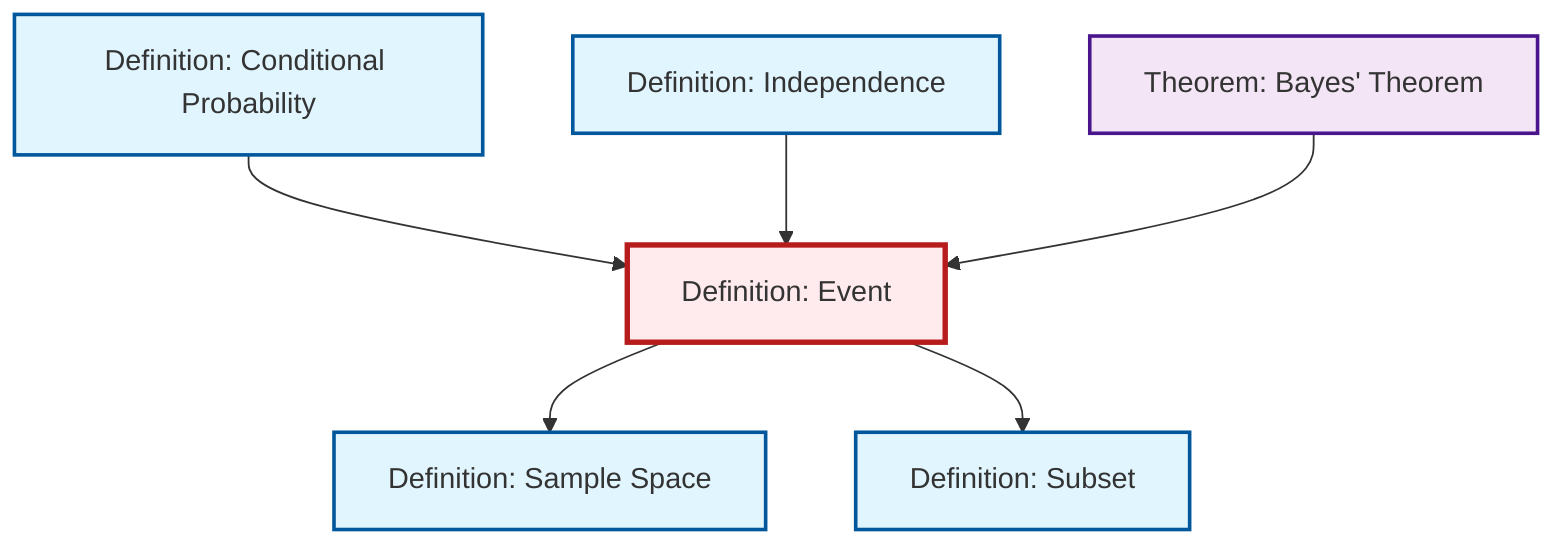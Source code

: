 graph TD
    classDef definition fill:#e1f5fe,stroke:#01579b,stroke-width:2px
    classDef theorem fill:#f3e5f5,stroke:#4a148c,stroke-width:2px
    classDef axiom fill:#fff3e0,stroke:#e65100,stroke-width:2px
    classDef example fill:#e8f5e9,stroke:#1b5e20,stroke-width:2px
    classDef current fill:#ffebee,stroke:#b71c1c,stroke-width:3px
    def-subset["Definition: Subset"]:::definition
    def-conditional-probability["Definition: Conditional Probability"]:::definition
    def-event["Definition: Event"]:::definition
    def-sample-space["Definition: Sample Space"]:::definition
    thm-bayes["Theorem: Bayes' Theorem"]:::theorem
    def-independence["Definition: Independence"]:::definition
    def-conditional-probability --> def-event
    def-independence --> def-event
    thm-bayes --> def-event
    def-event --> def-sample-space
    def-event --> def-subset
    class def-event current